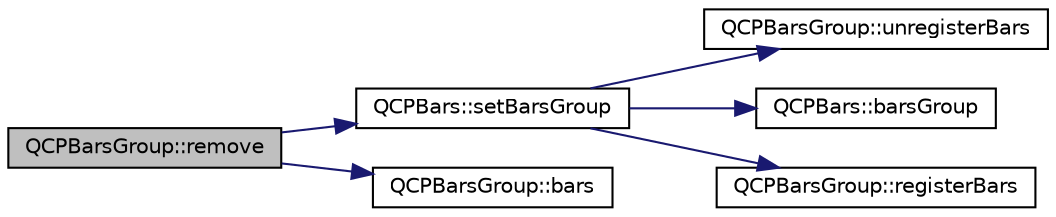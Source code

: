digraph "QCPBarsGroup::remove"
{
  edge [fontname="Helvetica",fontsize="10",labelfontname="Helvetica",labelfontsize="10"];
  node [fontname="Helvetica",fontsize="10",shape=record];
  rankdir="LR";
  Node101 [label="QCPBarsGroup::remove",height=0.2,width=0.4,color="black", fillcolor="grey75", style="filled", fontcolor="black"];
  Node101 -> Node102 [color="midnightblue",fontsize="10",style="solid",fontname="Helvetica"];
  Node102 [label="QCPBars::setBarsGroup",height=0.2,width=0.4,color="black", fillcolor="white", style="filled",URL="$d9/d56/class_q_c_p_bars.html#aedd1709061f0b307c47ddb45e172ef9a"];
  Node102 -> Node103 [color="midnightblue",fontsize="10",style="solid",fontname="Helvetica"];
  Node103 [label="QCPBarsGroup::unregisterBars",height=0.2,width=0.4,color="black", fillcolor="white", style="filled",URL="$d3/d76/class_q_c_p_bars_group.html#ac7073cdd7b1a40c6cb4b5f908145f8c4"];
  Node102 -> Node104 [color="midnightblue",fontsize="10",style="solid",fontname="Helvetica"];
  Node104 [label="QCPBars::barsGroup",height=0.2,width=0.4,color="black", fillcolor="white", style="filled",URL="$d9/d56/class_q_c_p_bars.html#a5eef59840b68d205df4e0c3df5f97633"];
  Node102 -> Node105 [color="midnightblue",fontsize="10",style="solid",fontname="Helvetica"];
  Node105 [label="QCPBarsGroup::registerBars",height=0.2,width=0.4,color="black", fillcolor="white", style="filled",URL="$d3/d76/class_q_c_p_bars_group.html#a7b00514f19ad58d0bb3fd5246a67fae2"];
  Node101 -> Node106 [color="midnightblue",fontsize="10",style="solid",fontname="Helvetica"];
  Node106 [label="QCPBarsGroup::bars",height=0.2,width=0.4,color="black", fillcolor="white", style="filled",URL="$d3/d76/class_q_c_p_bars_group.html#a6e4f4e86abbec6a9342f204ef82abef8"];
}
